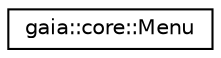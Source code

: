 digraph G
{
  edge [fontname="Helvetica",fontsize="10",labelfontname="Helvetica",labelfontsize="10"];
  node [fontname="Helvetica",fontsize="10",shape=record];
  rankdir=LR;
  Node1 [label="gaia::core::Menu",height=0.2,width=0.4,color="black", fillcolor="white", style="filled",URL="$d1/d73/classgaia_1_1core_1_1_menu.html",tooltip="Menu will be shown at the right of the ActionBar."];
}
